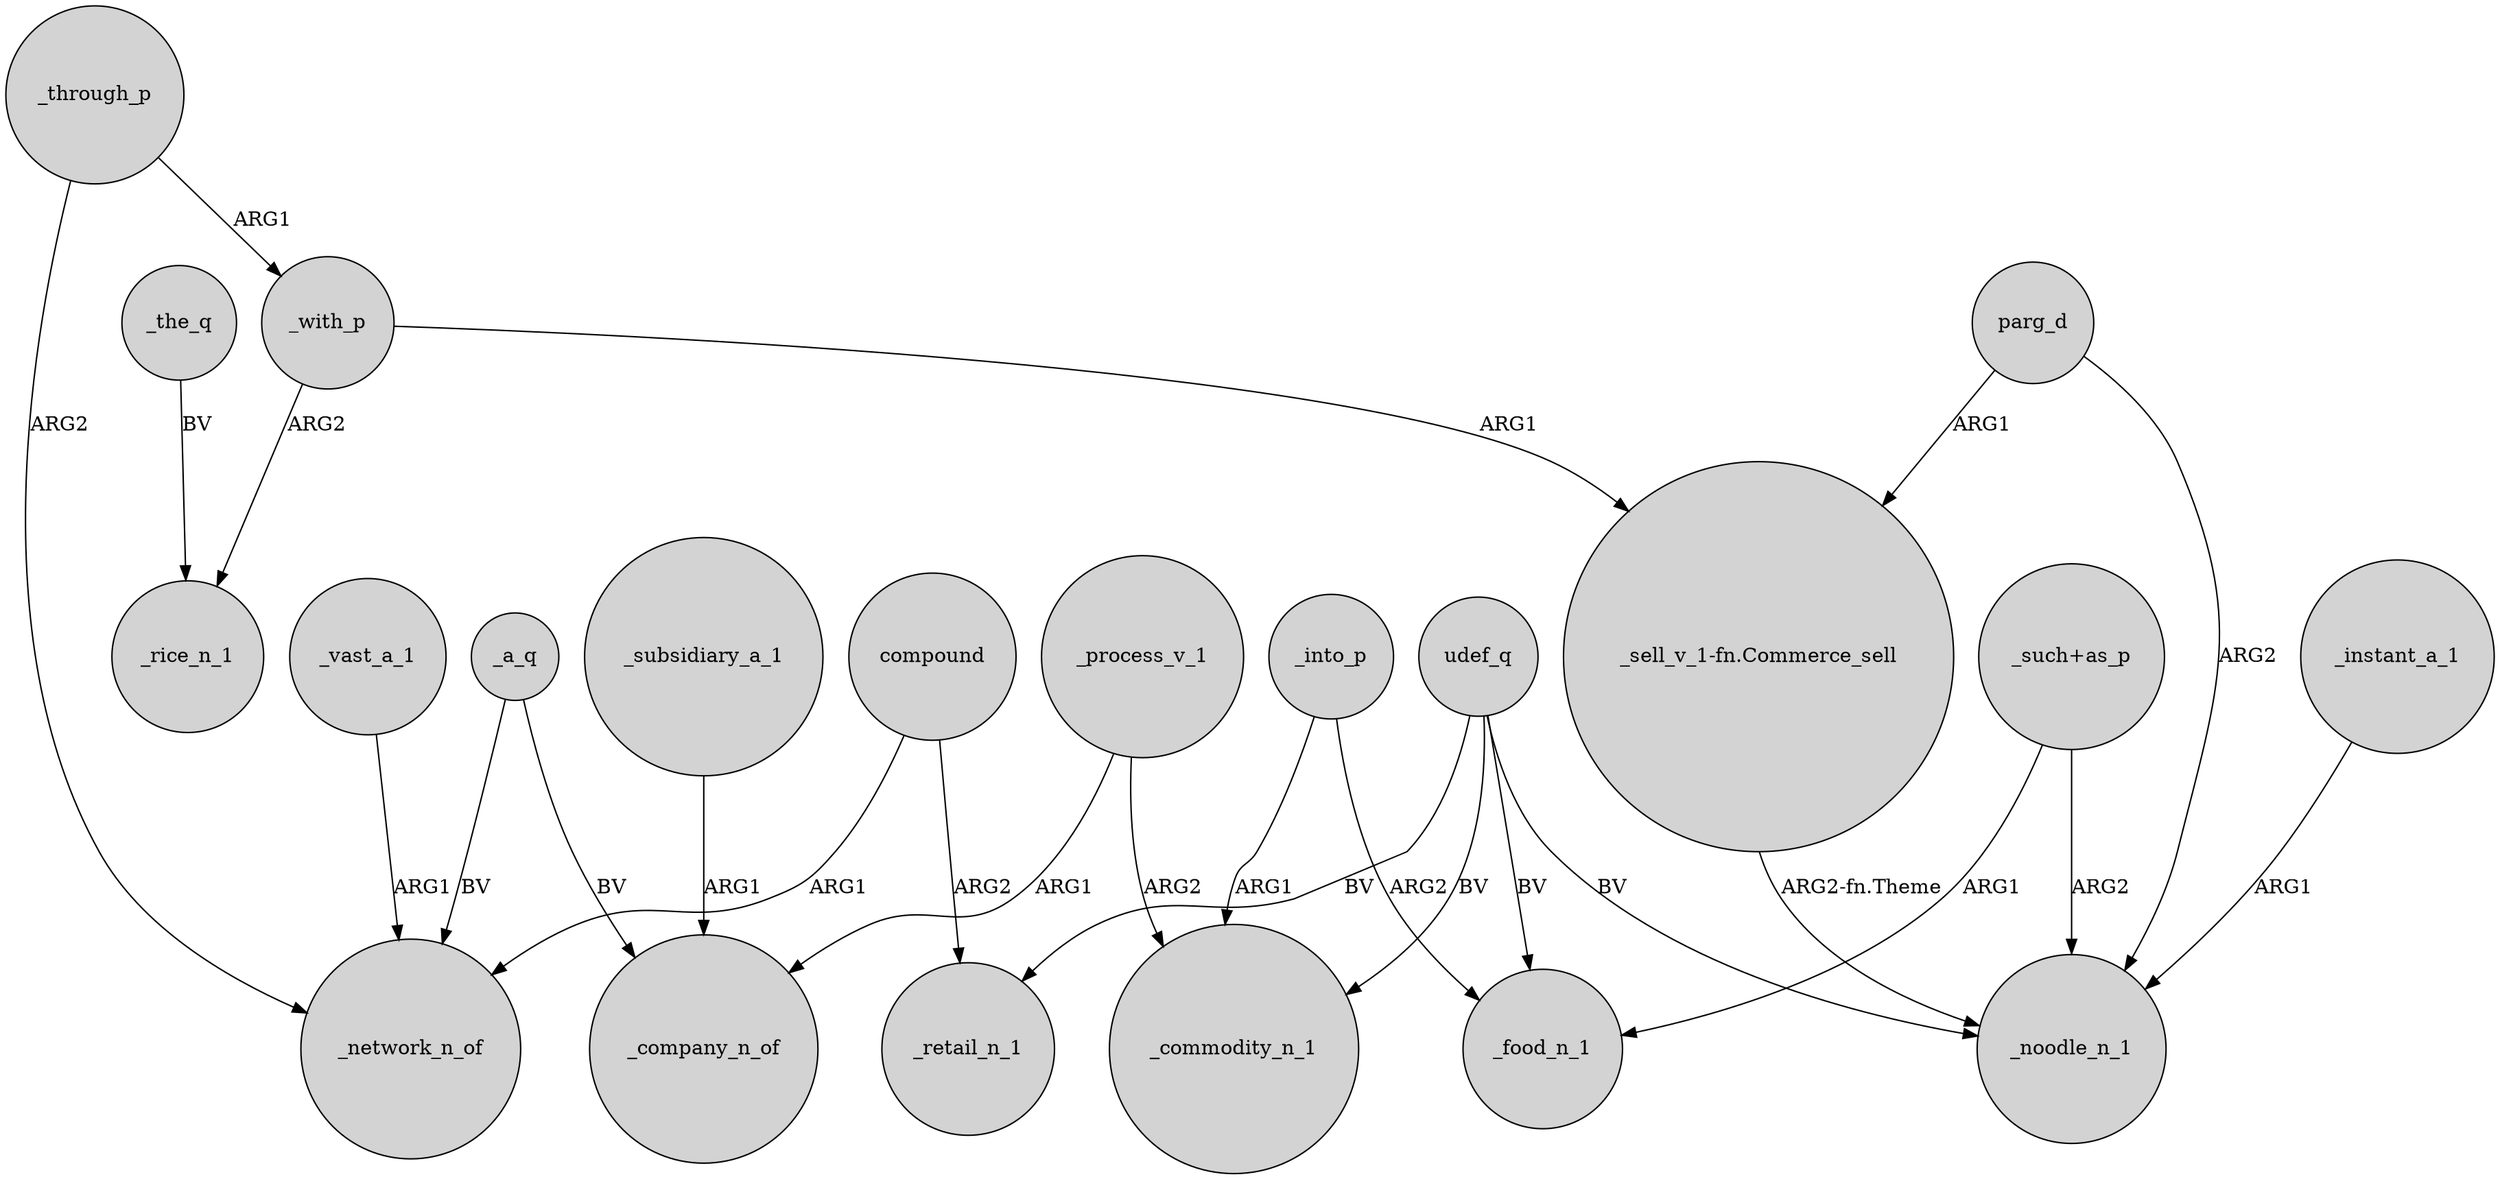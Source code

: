digraph {
	node [shape=circle style=filled]
	udef_q -> _noodle_n_1 [label=BV]
	_through_p -> _with_p [label=ARG1]
	udef_q -> _commodity_n_1 [label=BV]
	_with_p -> "_sell_v_1-fn.Commerce_sell" [label=ARG1]
	_subsidiary_a_1 -> _company_n_of [label=ARG1]
	compound -> _retail_n_1 [label=ARG2]
	parg_d -> "_sell_v_1-fn.Commerce_sell" [label=ARG1]
	_with_p -> _rice_n_1 [label=ARG2]
	_process_v_1 -> _commodity_n_1 [label=ARG2]
	udef_q -> _food_n_1 [label=BV]
	"_such+as_p" -> _food_n_1 [label=ARG1]
	_into_p -> _commodity_n_1 [label=ARG1]
	_a_q -> _network_n_of [label=BV]
	_into_p -> _food_n_1 [label=ARG2]
	_the_q -> _rice_n_1 [label=BV]
	"_such+as_p" -> _noodle_n_1 [label=ARG2]
	_vast_a_1 -> _network_n_of [label=ARG1]
	parg_d -> _noodle_n_1 [label=ARG2]
	_a_q -> _company_n_of [label=BV]
	_process_v_1 -> _company_n_of [label=ARG1]
	udef_q -> _retail_n_1 [label=BV]
	compound -> _network_n_of [label=ARG1]
	_through_p -> _network_n_of [label=ARG2]
	"_sell_v_1-fn.Commerce_sell" -> _noodle_n_1 [label="ARG2-fn.Theme"]
	_instant_a_1 -> _noodle_n_1 [label=ARG1]
}
